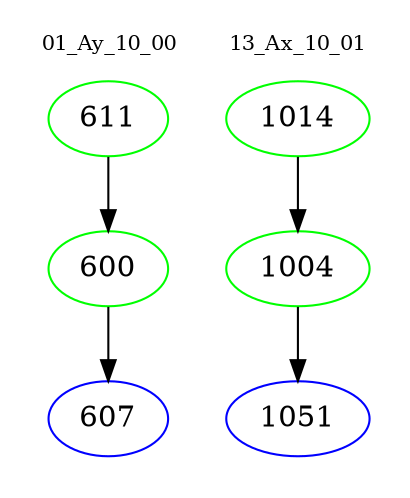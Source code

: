 digraph{
subgraph cluster_0 {
color = white
label = "01_Ay_10_00";
fontsize=10;
T0_611 [label="611", color="green"]
T0_611 -> T0_600 [color="black"]
T0_600 [label="600", color="green"]
T0_600 -> T0_607 [color="black"]
T0_607 [label="607", color="blue"]
}
subgraph cluster_1 {
color = white
label = "13_Ax_10_01";
fontsize=10;
T1_1014 [label="1014", color="green"]
T1_1014 -> T1_1004 [color="black"]
T1_1004 [label="1004", color="green"]
T1_1004 -> T1_1051 [color="black"]
T1_1051 [label="1051", color="blue"]
}
}

